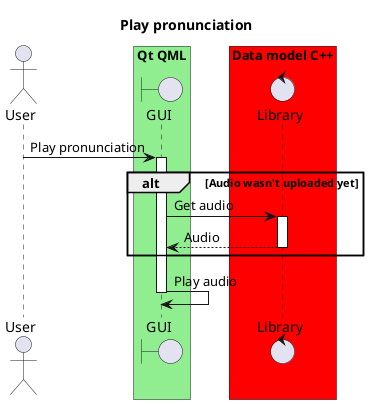 @startuml

title Play pronunciation

actor User as user

box "Qt QML" #LightGreen
  boundary "GUI" as gui
end box

box "Data model C++" #Red
  control Library as lib
end box

user -> gui : Play pronunciation
activate gui
alt Audio wasn't uploaded yet
  gui -> lib : Get audio
  activate lib
  lib --> gui : Audio
  deactivate lib
end
gui -> gui : Play audio
deactivate gui

@enduml
